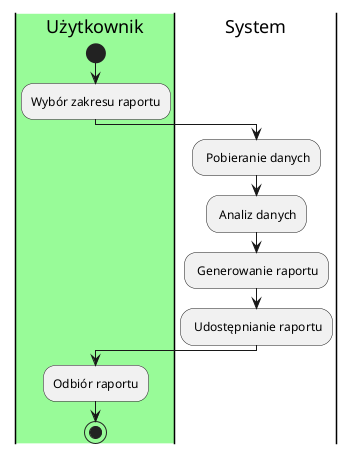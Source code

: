 @startuml
|#palegreen|u|Użytkownik
|System|

|u|
start
:Wybór zakresu raportu;

|System|
: Pobieranie danych;

: Analiz danych;

: Generowanie raportu;

: Udostępnianie raportu;

|u|
:Odbiór raportu;

stop
@enduml
